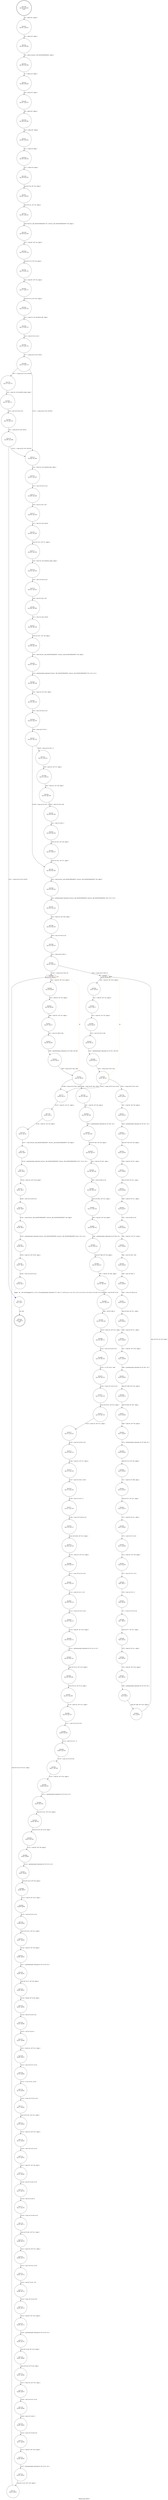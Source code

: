 digraph rdpsnd_dsp_softvol {
label="rdpsnd_dsp_softvol"
52538 [label="N52538\n(rp:0, ep:0)\nexit", shape="doublecircle"]
52539 [label="N52539\n(rp:192, ep:192)\nentry", shape="doublecircle"]
52539 -> 52541 [label="%4 = alloca i8*, align 8"]
52541 [label="N52541\n(rp:191, ep:191)", shape="circle"]
52541 -> 52542 [label="%5 = alloca i32, align 4"]
52542 [label="N52542\n(rp:190, ep:190)", shape="circle"]
52542 -> 52543 [label="%6 = alloca %struct._RD_WAVEFORMATEX*, align 8"]
52543 [label="N52543\n(rp:189, ep:189)", shape="circle"]
52543 -> 52544 [label="%7 = alloca i32, align 4"]
52544 [label="N52544\n(rp:188, ep:188)", shape="circle"]
52544 -> 52545 [label="%8 = alloca i32, align 4"]
52545 [label="N52545\n(rp:187, ep:187)", shape="circle"]
52545 -> 52546 [label="%9 = alloca i8*, align 8"]
52546 [label="N52546\n(rp:186, ep:186)", shape="circle"]
52546 -> 52547 [label="%10 = alloca i8*, align 8"]
52547 [label="N52547\n(rp:185, ep:185)", shape="circle"]
52547 -> 52548 [label="%11 = alloca i8, align 1"]
52548 [label="N52548\n(rp:184, ep:184)", shape="circle"]
52548 -> 52549 [label="%12 = alloca i16, align 2"]
52549 [label="N52549\n(rp:183, ep:183)", shape="circle"]
52549 -> 52551 [label="store i8* %0, i8** %4, align 8"]
52551 [label="N52551\n(rp:182, ep:182)", shape="circle"]
52551 -> 52553 [label="store i32 %1, i32* %5, align 4"]
52553 [label="N52553\n(rp:181, ep:181)", shape="circle"]
52553 -> 52558 [label="store %struct._RD_WAVEFORMATEX* %2, %struct._RD_WAVEFORMATEX** %6, align 8"]
52558 [label="N52558\n(rp:180, ep:180)", shape="circle"]
52558 -> 52559 [label="%13 = load i8*, i8** %4, align 8"]
52559 [label="N52559\n(rp:179, ep:179)", shape="circle"]
52559 -> 52561 [label="store i8* %13, i8** %9, align 8"]
52561 [label="N52561\n(rp:178, ep:178)", shape="circle"]
52561 -> 52562 [label="%14 = load i8*, i8** %4, align 8"]
52562 [label="N52562\n(rp:177, ep:177)", shape="circle"]
52562 -> 52563 [label="store i8* %14, i8** %10, align 8"]
52563 [label="N52563\n(rp:176, ep:176)", shape="circle"]
52563 -> 52564 [label="%15 = load i16, i16* @softvol_left, align 2"]
52564 [label="N52564\n(rp:175, ep:175)", shape="circle"]
52564 -> 52565 [label="%16 = zext i16 %15 to i32"]
52565 [label="N52565\n(rp:174, ep:174)", shape="circle"]
52565 -> 52566 [label="%17 = icmp eq i32 %16, 65535"]
52566 [label="N52566\n(rp:173, ep:173)", shape="circle"]
52566 -> 52750 [label="[%17 = icmp eq i32 %16, 65535]"]
52566 -> 52572 [label="[!(%17 = icmp eq i32 %16, 65535)]"]
52568 [label="N52568\n(rp:171, ep:171)", shape="circle"]
52568 -> 52569 [label="%20 = zext i16 %19 to i32"]
52569 [label="N52569\n(rp:170, ep:170)", shape="circle"]
52569 -> 52570 [label="%21 = icmp eq i32 %20, 65535"]
52570 [label="N52570\n(rp:169, ep:169)", shape="circle"]
52570 -> 52749 [label="[%21 = icmp eq i32 %20, 65535]"]
52570 -> 52572 [label="[!(%21 = icmp eq i32 %20, 65535)]"]
52572 [label="N52572\n(rp:168, ep:168)", shape="circle"]
52572 -> 52573 [label="%24 = load i16, i16* @softvol_left, align 2"]
52573 [label="N52573\n(rp:167, ep:167)", shape="circle"]
52573 -> 52574 [label="%25 = zext i16 %24 to i32"]
52574 [label="N52574\n(rp:166, ep:166)", shape="circle"]
52574 -> 52575 [label="%26 = mul i32 %25, 256"]
52575 [label="N52575\n(rp:165, ep:165)", shape="circle"]
52575 -> 52576 [label="%27 = sdiv i32 %26, 65535"]
52576 [label="N52576\n(rp:164, ep:164)", shape="circle"]
52576 -> 52577 [label="store i32 %27, i32* %7, align 4"]
52577 [label="N52577\n(rp:163, ep:163)", shape="circle"]
52577 -> 52578 [label="%28 = load i16, i16* @softvol_right, align 2"]
52578 [label="N52578\n(rp:162, ep:162)", shape="circle"]
52578 -> 52579 [label="%29 = zext i16 %28 to i32"]
52579 [label="N52579\n(rp:161, ep:161)", shape="circle"]
52579 -> 52580 [label="%30 = mul i32 %29, 256"]
52580 [label="N52580\n(rp:160, ep:160)", shape="circle"]
52580 -> 52581 [label="%31 = sdiv i32 %30, 65535"]
52581 [label="N52581\n(rp:159, ep:159)", shape="circle"]
52581 -> 52582 [label="store i32 %31, i32* %8, align 4"]
52582 [label="N52582\n(rp:158, ep:158)", shape="circle"]
52582 -> 52583 [label="%32 = load %struct._RD_WAVEFORMATEX*, %struct._RD_WAVEFORMATEX** %6, align 8"]
52583 [label="N52583\n(rp:157, ep:157)", shape="circle"]
52583 -> 52584 [label="%33 = getelementptr inbounds %struct._RD_WAVEFORMATEX, %struct._RD_WAVEFORMATEX* %32, i32 0, i32 1"]
52584 [label="N52584\n(rp:156, ep:156)", shape="circle"]
52584 -> 52585 [label="%34 = load i16, i16* %33, align 2"]
52585 [label="N52585\n(rp:155, ep:155)", shape="circle"]
52585 -> 52586 [label="%35 = zext i16 %34 to i32"]
52586 [label="N52586\n(rp:154, ep:154)", shape="circle"]
52586 -> 52587 [label="%36 = icmp eq i32 %35, 1"]
52587 [label="N52587\n(rp:153, ep:153)", shape="circle"]
52587 -> 52754 [label="[%36 = icmp eq i32 %35, 1]"]
52587 -> 52595 [label="[!(%36 = icmp eq i32 %35, 1)]"]
52589 [label="N52589\n(rp:151, ep:151)", shape="circle"]
52589 -> 52590 [label="%39 = load i32, i32* %8, align 4"]
52590 [label="N52590\n(rp:150, ep:150)", shape="circle"]
52590 -> 52591 [label="%40 = add i32 %38, %39"]
52591 [label="N52591\n(rp:149, ep:149)", shape="circle"]
52591 -> 52592 [label="%41 = udiv i32 %40, 2"]
52592 [label="N52592\n(rp:148, ep:148)", shape="circle"]
52592 -> 52593 [label="store i32 %41, i32* %8, align 4"]
52593 [label="N52593\n(rp:147, ep:147)", shape="circle"]
52593 -> 52595 [label="store i32 %41, i32* %7, align 4"]
52595 [label="N52595\n(rp:146, ep:146)", shape="circle"]
52595 -> 52596 [label="%43 = load %struct._RD_WAVEFORMATEX*, %struct._RD_WAVEFORMATEX** %6, align 8"]
52596 [label="N52596\n(rp:145, ep:145)", shape="circle"]
52596 -> 52597 [label="%44 = getelementptr inbounds %struct._RD_WAVEFORMATEX, %struct._RD_WAVEFORMATEX* %43, i32 0, i32 5"]
52597 [label="N52597\n(rp:144, ep:144)", shape="circle"]
52597 -> 52598 [label="%45 = load i16, i16* %44, align 2"]
52598 [label="N52598\n(rp:143, ep:143)", shape="circle"]
52598 -> 52599 [label="%46 = zext i16 %45 to i32"]
52599 [label="N52599\n(rp:142, ep:142)", shape="circle"]
52599 -> 52600 [label="%47 = icmp eq i32 %46, 8"]
52600 [label="N52600\n(rp:141, ep:141)", shape="circle"]
52600 -> 52603 [label="[%47 = icmp eq i32 %46, 8]"]
52600 -> 52648 [label="[!(%47 = icmp eq i32 %46, 8)]"]
52603 [label="N52603\n(rp:53, ep:19)", shape="box"]
52603 -> 52604 [label="%50 = load i8*, i8** %10, align 8"]
52603 -> 52603 [label="@", style="dashed", color="orange"]
52603 -> 52609 [label="@", style="dashed", color="orange"]
52604 [label="N52604\n(rp:52, ep:18)", shape="circle"]
52604 -> 52605 [label="%51 = load i8*, i8** %4, align 8"]
52605 [label="N52605\n(rp:51, ep:17)", shape="circle"]
52605 -> 52606 [label="%52 = load i32, i32* %5, align 4"]
52606 [label="N52606\n(rp:50, ep:16)", shape="circle"]
52606 -> 52607 [label="%53 = zext i32 %52 to i64"]
52607 [label="N52607\n(rp:49, ep:15)", shape="circle"]
52607 -> 52608 [label="%54 = getelementptr inbounds i8, i8* %51, i64 %53"]
52608 [label="N52608\n(rp:48, ep:14)", shape="circle"]
52608 -> 52609 [label="%55 = icmp ult i8* %50, %54"]
52609 [label="N52609\n(rp:47, ep:13)", shape="circle"]
52609 -> 52758 [label="[%55 = icmp ult i8* %50, %54]"]
52609 -> 52737 [label="[!(%55 = icmp ult i8* %50, %54)]"]
52611 [label="N52611\n(rp:34, ep:52)", shape="circle"]
52611 -> 52612 [label="%58 = getelementptr inbounds i8, i8* %57, i32 1"]
52612 [label="N52612\n(rp:33, ep:51)", shape="circle"]
52612 -> 52613 [label="store i8* %58, i8** %9, align 8"]
52613 [label="N52613\n(rp:32, ep:50)", shape="circle"]
52613 -> 52614 [label="%59 = load i8, i8* %57, align 1"]
52614 [label="N52614\n(rp:31, ep:49)", shape="circle"]
52614 -> 52615 [label="store i8 %59, i8* %11, align 1"]
52615 [label="N52615\n(rp:30, ep:48)", shape="circle"]
52615 -> 52616 [label="%60 = load i8, i8* %11, align 1"]
52616 [label="N52616\n(rp:29, ep:47)", shape="circle"]
52616 -> 52617 [label="%61 = sext i8 %60 to i32"]
52617 [label="N52617\n(rp:28, ep:46)", shape="circle"]
52617 -> 52618 [label="%62 = load i32, i32* %7, align 4"]
52618 [label="N52618\n(rp:27, ep:45)", shape="circle"]
52618 -> 52619 [label="%63 = mul i32 %61, %62"]
52619 [label="N52619\n(rp:26, ep:44)", shape="circle"]
52619 -> 52620 [label="%64 = lshr i32 %63, 8"]
52620 [label="N52620\n(rp:25, ep:43)", shape="circle"]
52620 -> 52621 [label="%65 = trunc i32 %64 to i8"]
52621 [label="N52621\n(rp:24, ep:42)", shape="circle"]
52621 -> 52622 [label="store i8 %65, i8* %11, align 1"]
52622 [label="N52622\n(rp:23, ep:41)", shape="circle"]
52622 -> 52623 [label="%66 = load i8, i8* %11, align 1"]
52623 [label="N52623\n(rp:22, ep:40)", shape="circle"]
52623 -> 52624 [label="%67 = load i8*, i8** %10, align 8"]
52624 [label="N52624\n(rp:21, ep:39)", shape="circle"]
52624 -> 52625 [label="%68 = getelementptr inbounds i8, i8* %67, i32 1"]
52625 [label="N52625\n(rp:20, ep:38)", shape="circle"]
52625 -> 52626 [label="store i8* %68, i8** %10, align 8"]
52626 [label="N52626\n(rp:19, ep:37)", shape="circle"]
52626 -> 52627 [label="store i8 %66, i8* %67, align 1"]
52627 [label="N52627\n(rp:18, ep:36)", shape="circle"]
52627 -> 52628 [label="%69 = load i8*, i8** %9, align 8"]
52628 [label="N52628\n(rp:17, ep:35)", shape="circle"]
52628 -> 52629 [label="%70 = getelementptr inbounds i8, i8* %69, i32 1"]
52629 [label="N52629\n(rp:16, ep:34)", shape="circle"]
52629 -> 52630 [label="store i8* %70, i8** %9, align 8"]
52630 [label="N52630\n(rp:15, ep:33)", shape="circle"]
52630 -> 52631 [label="%71 = load i8, i8* %69, align 1"]
52631 [label="N52631\n(rp:14, ep:32)", shape="circle"]
52631 -> 52632 [label="store i8 %71, i8* %11, align 1"]
52632 [label="N52632\n(rp:13, ep:31)", shape="circle"]
52632 -> 52633 [label="%72 = load i8, i8* %11, align 1"]
52633 [label="N52633\n(rp:12, ep:30)", shape="circle"]
52633 -> 52634 [label="%73 = sext i8 %72 to i32"]
52634 [label="N52634\n(rp:11, ep:29)", shape="circle"]
52634 -> 52635 [label="%74 = load i32, i32* %8, align 4"]
52635 [label="N52635\n(rp:10, ep:28)", shape="circle"]
52635 -> 52636 [label="%75 = mul i32 %73, %74"]
52636 [label="N52636\n(rp:9, ep:27)", shape="circle"]
52636 -> 52637 [label="%76 = lshr i32 %75, 8"]
52637 [label="N52637\n(rp:8, ep:26)", shape="circle"]
52637 -> 52638 [label="%77 = trunc i32 %76 to i8"]
52638 [label="N52638\n(rp:7, ep:25)", shape="circle"]
52638 -> 52639 [label="store i8 %77, i8* %11, align 1"]
52639 [label="N52639\n(rp:6, ep:24)", shape="circle"]
52639 -> 52640 [label="%78 = load i8, i8* %11, align 1"]
52640 [label="N52640\n(rp:5, ep:23)", shape="circle"]
52640 -> 52641 [label="%79 = load i8*, i8** %10, align 8"]
52641 [label="N52641\n(rp:4, ep:22)", shape="circle"]
52641 -> 52642 [label="%80 = getelementptr inbounds i8, i8* %79, i32 1"]
52642 [label="N52642\n(rp:3, ep:21)", shape="circle"]
52642 -> 52643 [label="store i8* %80, i8** %10, align 8"]
52643 [label="N52643\n(rp:2, ep:20)", shape="circle"]
52643 -> 52603 [label="store i8 %78, i8* %79, align 1"]
52648 [label="N52648\n(rp:140, ep:60)", shape="box"]
52648 -> 52649 [label="%84 = load i8*, i8** %10, align 8"]
52648 -> 52648 [label="@", style="dashed", color="orange"]
52648 -> 52654 [label="@", style="dashed", color="orange"]
52649 [label="N52649\n(rp:139, ep:59)", shape="circle"]
52649 -> 52650 [label="%85 = load i8*, i8** %4, align 8"]
52650 [label="N52650\n(rp:138, ep:58)", shape="circle"]
52650 -> 52651 [label="%86 = load i32, i32* %5, align 4"]
52651 [label="N52651\n(rp:137, ep:57)", shape="circle"]
52651 -> 52652 [label="%87 = zext i32 %86 to i64"]
52652 [label="N52652\n(rp:136, ep:56)", shape="circle"]
52652 -> 52653 [label="%88 = getelementptr inbounds i8, i8* %85, i64 %87"]
52653 [label="N52653\n(rp:135, ep:55)", shape="circle"]
52653 -> 52654 [label="%89 = icmp ult i8* %84, %88"]
52654 [label="N52654\n(rp:134, ep:54)", shape="circle"]
52654 -> 52760 [label="[%89 = icmp ult i8* %84, %88]"]
52654 -> 52737 [label="[!(%89 = icmp ult i8* %84, %88)]"]
52656 [label="N52656\n(rp:132, ep:139)", shape="circle"]
52656 -> 52657 [label="%92 = getelementptr inbounds i8, i8* %91, i32 1"]
52657 [label="N52657\n(rp:131, ep:138)", shape="circle"]
52657 -> 52658 [label="store i8* %92, i8** %9, align 8"]
52658 [label="N52658\n(rp:130, ep:137)", shape="circle"]
52658 -> 52659 [label="%93 = load i8, i8* %91, align 1"]
52659 [label="N52659\n(rp:129, ep:136)", shape="circle"]
52659 -> 52660 [label="%94 = zext i8 %93 to i16"]
52660 [label="N52660\n(rp:128, ep:135)", shape="circle"]
52660 -> 52661 [label="store i16 %94, i16* %12, align 2"]
52661 [label="N52661\n(rp:127, ep:134)", shape="circle"]
52661 -> 52662 [label="%95 = load i8*, i8** %9, align 8"]
52662 [label="N52662\n(rp:126, ep:133)", shape="circle"]
52662 -> 52663 [label="%96 = getelementptr inbounds i8, i8* %95, i32 1"]
52663 [label="N52663\n(rp:125, ep:132)", shape="circle"]
52663 -> 52664 [label="store i8* %96, i8** %9, align 8"]
52664 [label="N52664\n(rp:124, ep:131)", shape="circle"]
52664 -> 52665 [label="%97 = load i8, i8* %95, align 1"]
52665 [label="N52665\n(rp:123, ep:130)", shape="circle"]
52665 -> 52666 [label="%98 = zext i8 %97 to i32"]
52666 [label="N52666\n(rp:122, ep:129)", shape="circle"]
52666 -> 52667 [label="%99 = shl i32 %98, 8"]
52667 [label="N52667\n(rp:121, ep:128)", shape="circle"]
52667 -> 52668 [label="%100 = load i16, i16* %12, align 2"]
52668 [label="N52668\n(rp:120, ep:127)", shape="circle"]
52668 -> 52669 [label="%101 = sext i16 %100 to i32"]
52669 [label="N52669\n(rp:119, ep:126)", shape="circle"]
52669 -> 52670 [label="%102 = or i32 %101, %99"]
52670 [label="N52670\n(rp:118, ep:125)", shape="circle"]
52670 -> 52671 [label="%103 = trunc i32 %102 to i16"]
52671 [label="N52671\n(rp:117, ep:124)", shape="circle"]
52671 -> 52672 [label="store i16 %103, i16* %12, align 2"]
52672 [label="N52672\n(rp:116, ep:123)", shape="circle"]
52672 -> 52673 [label="%104 = load i16, i16* %12, align 2"]
52673 [label="N52673\n(rp:115, ep:122)", shape="circle"]
52673 -> 52674 [label="%105 = sext i16 %104 to i32"]
52674 [label="N52674\n(rp:114, ep:121)", shape="circle"]
52674 -> 52675 [label="%106 = load i32, i32* %7, align 4"]
52675 [label="N52675\n(rp:113, ep:120)", shape="circle"]
52675 -> 52676 [label="%107 = mul i32 %105, %106"]
52676 [label="N52676\n(rp:112, ep:119)", shape="circle"]
52676 -> 52677 [label="%108 = lshr i32 %107, 8"]
52677 [label="N52677\n(rp:111, ep:118)", shape="circle"]
52677 -> 52678 [label="%109 = trunc i32 %108 to i16"]
52678 [label="N52678\n(rp:110, ep:117)", shape="circle"]
52678 -> 52679 [label="store i16 %109, i16* %12, align 2"]
52679 [label="N52679\n(rp:109, ep:116)", shape="circle"]
52679 -> 52680 [label="%110 = load i16, i16* %12, align 2"]
52680 [label="N52680\n(rp:108, ep:115)", shape="circle"]
52680 -> 52681 [label="%111 = sext i16 %110 to i32"]
52681 [label="N52681\n(rp:107, ep:114)", shape="circle"]
52681 -> 52682 [label="%112 = and i32 %111, 255"]
52682 [label="N52682\n(rp:106, ep:113)", shape="circle"]
52682 -> 52683 [label="%113 = trunc i32 %112 to i8"]
52683 [label="N52683\n(rp:105, ep:112)", shape="circle"]
52683 -> 52684 [label="%114 = load i8*, i8** %10, align 8"]
52684 [label="N52684\n(rp:104, ep:111)", shape="circle"]
52684 -> 52685 [label="%115 = getelementptr inbounds i8, i8* %114, i32 1"]
52685 [label="N52685\n(rp:103, ep:110)", shape="circle"]
52685 -> 52686 [label="store i8* %115, i8** %10, align 8"]
52686 [label="N52686\n(rp:102, ep:109)", shape="circle"]
52686 -> 52687 [label="store i8 %113, i8* %114, align 1"]
52687 [label="N52687\n(rp:101, ep:108)", shape="circle"]
52687 -> 52688 [label="%116 = load i16, i16* %12, align 2"]
52688 [label="N52688\n(rp:100, ep:107)", shape="circle"]
52688 -> 52689 [label="%117 = sext i16 %116 to i32"]
52689 [label="N52689\n(rp:99, ep:106)", shape="circle"]
52689 -> 52690 [label="%118 = ashr i32 %117, 8"]
52690 [label="N52690\n(rp:98, ep:105)", shape="circle"]
52690 -> 52691 [label="%119 = trunc i32 %118 to i8"]
52691 [label="N52691\n(rp:97, ep:104)", shape="circle"]
52691 -> 52692 [label="%120 = load i8*, i8** %10, align 8"]
52692 [label="N52692\n(rp:96, ep:103)", shape="circle"]
52692 -> 52693 [label="%121 = getelementptr inbounds i8, i8* %120, i32 1"]
52693 [label="N52693\n(rp:95, ep:102)", shape="circle"]
52693 -> 52694 [label="store i8* %121, i8** %10, align 8"]
52694 [label="N52694\n(rp:94, ep:101)", shape="circle"]
52694 -> 52695 [label="store i8 %119, i8* %120, align 1"]
52695 [label="N52695\n(rp:93, ep:100)", shape="circle"]
52695 -> 52696 [label="%122 = load i8*, i8** %9, align 8"]
52696 [label="N52696\n(rp:92, ep:99)", shape="circle"]
52696 -> 52697 [label="%123 = getelementptr inbounds i8, i8* %122, i32 1"]
52697 [label="N52697\n(rp:91, ep:98)", shape="circle"]
52697 -> 52698 [label="store i8* %123, i8** %9, align 8"]
52698 [label="N52698\n(rp:90, ep:97)", shape="circle"]
52698 -> 52699 [label="%124 = load i8, i8* %122, align 1"]
52699 [label="N52699\n(rp:89, ep:96)", shape="circle"]
52699 -> 52700 [label="%125 = zext i8 %124 to i16"]
52700 [label="N52700\n(rp:88, ep:95)", shape="circle"]
52700 -> 52701 [label="store i16 %125, i16* %12, align 2"]
52701 [label="N52701\n(rp:87, ep:94)", shape="circle"]
52701 -> 52702 [label="%126 = load i8*, i8** %9, align 8"]
52702 [label="N52702\n(rp:86, ep:93)", shape="circle"]
52702 -> 52703 [label="%127 = getelementptr inbounds i8, i8* %126, i32 1"]
52703 [label="N52703\n(rp:85, ep:92)", shape="circle"]
52703 -> 52704 [label="store i8* %127, i8** %9, align 8"]
52704 [label="N52704\n(rp:84, ep:91)", shape="circle"]
52704 -> 52705 [label="%128 = load i8, i8* %126, align 1"]
52705 [label="N52705\n(rp:83, ep:90)", shape="circle"]
52705 -> 52706 [label="%129 = zext i8 %128 to i32"]
52706 [label="N52706\n(rp:82, ep:89)", shape="circle"]
52706 -> 52707 [label="%130 = shl i32 %129, 8"]
52707 [label="N52707\n(rp:81, ep:88)", shape="circle"]
52707 -> 52708 [label="%131 = load i16, i16* %12, align 2"]
52708 [label="N52708\n(rp:80, ep:87)", shape="circle"]
52708 -> 52709 [label="%132 = sext i16 %131 to i32"]
52709 [label="N52709\n(rp:79, ep:86)", shape="circle"]
52709 -> 52710 [label="%133 = or i32 %132, %130"]
52710 [label="N52710\n(rp:78, ep:85)", shape="circle"]
52710 -> 52711 [label="%134 = trunc i32 %133 to i16"]
52711 [label="N52711\n(rp:77, ep:84)", shape="circle"]
52711 -> 52712 [label="store i16 %134, i16* %12, align 2"]
52712 [label="N52712\n(rp:76, ep:83)", shape="circle"]
52712 -> 52713 [label="%135 = load i16, i16* %12, align 2"]
52713 [label="N52713\n(rp:75, ep:82)", shape="circle"]
52713 -> 52714 [label="%136 = sext i16 %135 to i32"]
52714 [label="N52714\n(rp:74, ep:81)", shape="circle"]
52714 -> 52715 [label="%137 = load i32, i32* %8, align 4"]
52715 [label="N52715\n(rp:73, ep:80)", shape="circle"]
52715 -> 52716 [label="%138 = mul i32 %136, %137"]
52716 [label="N52716\n(rp:72, ep:79)", shape="circle"]
52716 -> 52717 [label="%139 = lshr i32 %138, 8"]
52717 [label="N52717\n(rp:71, ep:78)", shape="circle"]
52717 -> 52718 [label="%140 = trunc i32 %139 to i16"]
52718 [label="N52718\n(rp:70, ep:77)", shape="circle"]
52718 -> 52719 [label="store i16 %140, i16* %12, align 2"]
52719 [label="N52719\n(rp:69, ep:76)", shape="circle"]
52719 -> 52720 [label="%141 = load i16, i16* %12, align 2"]
52720 [label="N52720\n(rp:68, ep:75)", shape="circle"]
52720 -> 52721 [label="%142 = sext i16 %141 to i32"]
52721 [label="N52721\n(rp:67, ep:74)", shape="circle"]
52721 -> 52722 [label="%143 = and i32 %142, 255"]
52722 [label="N52722\n(rp:66, ep:73)", shape="circle"]
52722 -> 52723 [label="%144 = trunc i32 %143 to i8"]
52723 [label="N52723\n(rp:65, ep:72)", shape="circle"]
52723 -> 52724 [label="%145 = load i8*, i8** %10, align 8"]
52724 [label="N52724\n(rp:64, ep:71)", shape="circle"]
52724 -> 52725 [label="%146 = getelementptr inbounds i8, i8* %145, i32 1"]
52725 [label="N52725\n(rp:63, ep:70)", shape="circle"]
52725 -> 52726 [label="store i8* %146, i8** %10, align 8"]
52726 [label="N52726\n(rp:62, ep:69)", shape="circle"]
52726 -> 52727 [label="store i8 %144, i8* %145, align 1"]
52727 [label="N52727\n(rp:61, ep:68)", shape="circle"]
52727 -> 52728 [label="%147 = load i16, i16* %12, align 2"]
52728 [label="N52728\n(rp:60, ep:67)", shape="circle"]
52728 -> 52729 [label="%148 = sext i16 %147 to i32"]
52729 [label="N52729\n(rp:59, ep:66)", shape="circle"]
52729 -> 52730 [label="%149 = ashr i32 %148, 8"]
52730 [label="N52730\n(rp:58, ep:65)", shape="circle"]
52730 -> 52731 [label="%150 = trunc i32 %149 to i8"]
52731 [label="N52731\n(rp:57, ep:64)", shape="circle"]
52731 -> 52732 [label="%151 = load i8*, i8** %10, align 8"]
52732 [label="N52732\n(rp:56, ep:63)", shape="circle"]
52732 -> 52733 [label="%152 = getelementptr inbounds i8, i8* %151, i32 1"]
52733 [label="N52733\n(rp:55, ep:62)", shape="circle"]
52733 -> 52734 [label="store i8* %152, i8** %10, align 8"]
52734 [label="N52734\n(rp:54, ep:61)", shape="circle"]
52734 -> 52648 [label="store i8 %150, i8* %151, align 1"]
52737 [label="N52737\n(rp:46, ep:12)", shape="circle"]
52737 -> 52738 [label="%155 = load i32, i32* %7, align 4"]
52738 [label="N52738\n(rp:45, ep:11)", shape="circle"]
52738 -> 52739 [label="%156 = load i32, i32* %8, align 4"]
52739 [label="N52739\n(rp:44, ep:10)", shape="circle"]
52739 -> 52740 [label="%157 = load %struct._RD_WAVEFORMATEX*, %struct._RD_WAVEFORMATEX** %6, align 8"]
52740 [label="N52740\n(rp:43, ep:9)", shape="circle"]
52740 -> 52741 [label="%158 = getelementptr inbounds %struct._RD_WAVEFORMATEX, %struct._RD_WAVEFORMATEX* %157, i32 0, i32 5"]
52741 [label="N52741\n(rp:42, ep:8)", shape="circle"]
52741 -> 52742 [label="%159 = load i16, i16* %158, align 2"]
52742 [label="N52742\n(rp:41, ep:7)", shape="circle"]
52742 -> 52743 [label="%160 = zext i16 %159 to i32"]
52743 [label="N52743\n(rp:40, ep:6)", shape="circle"]
52743 -> 52744 [label="%161 = load %struct._RD_WAVEFORMATEX*, %struct._RD_WAVEFORMATEX** %6, align 8"]
52744 [label="N52744\n(rp:39, ep:5)", shape="circle"]
52744 -> 52745 [label="%162 = getelementptr inbounds %struct._RD_WAVEFORMATEX, %struct._RD_WAVEFORMATEX* %161, i32 0, i32 1"]
52745 [label="N52745\n(rp:38, ep:4)", shape="circle"]
52745 -> 52746 [label="%163 = load i16, i16* %162, align 2"]
52746 [label="N52746\n(rp:37, ep:3)", shape="circle"]
52746 -> 52747 [label="%164 = zext i16 %163 to i32"]
52747 [label="N52747\n(rp:36, ep:2)", shape="circle"]
52747 -> 52749 [label="logger --@-- call void @logger(i32 3, i32 0, i8* getelementptr inbounds ([77 x i8], [77 x i8]* @.str.1.142, i32 0, i32 0), i32 %155, i32 %156, i32 %160, i32 %164)", style="dashed", color="blue"]
52749 [label="N52749\n(rp:1, ep:1)", shape="circle"]
52749 -> 52538 [label="ret void"]
52750 [label="N52750\n(rp:172, ep:172)", shape="circle"]
52750 -> 52568 [label="%19 = load i16, i16* @softvol_right, align 2"]
52754 [label="N52754\n(rp:152, ep:152)", shape="circle"]
52754 -> 52589 [label="%38 = load i32, i32* %7, align 4"]
52758 [label="N52758\n(rp:35, ep:53)", shape="circle"]
52758 -> 52611 [label="%57 = load i8*, i8** %9, align 8"]
52760 [label="N52760\n(rp:133, ep:140)", shape="circle"]
52760 -> 52656 [label="%91 = load i8*, i8** %9, align 8"]
}
